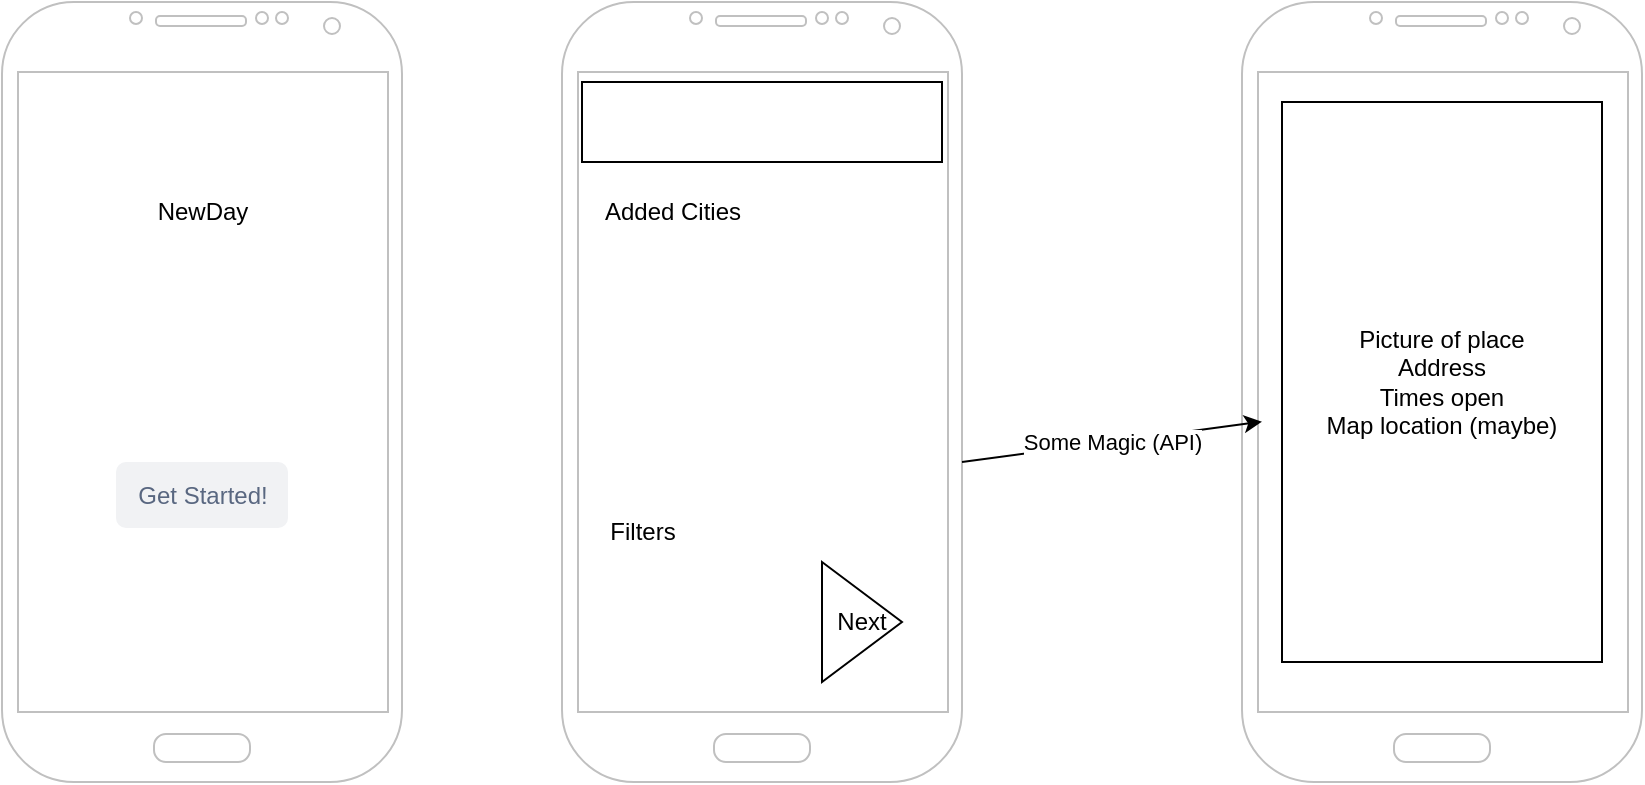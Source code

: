 <mxfile version="20.4.1" type="github"><diagram id="Ns5J5qgXs2gIwYrJhk0y" name="Page-1"><mxGraphModel dx="1422" dy="804" grid="1" gridSize="10" guides="1" tooltips="1" connect="1" arrows="1" fold="1" page="1" pageScale="1" pageWidth="850" pageHeight="1100" math="0" shadow="0"><root><mxCell id="0"/><mxCell id="1" parent="0"/><mxCell id="TOQ77jyswdBDKYGBXIiQ-6" value="" style="rounded=0;whiteSpace=wrap;html=1;" vertex="1" parent="1"><mxGeometry x="300" y="250" width="180" height="40" as="geometry"/></mxCell><mxCell id="TOQ77jyswdBDKYGBXIiQ-1" value="" style="verticalLabelPosition=bottom;verticalAlign=top;html=1;shadow=0;dashed=0;strokeWidth=1;shape=mxgraph.android.phone2;strokeColor=#c0c0c0;" vertex="1" parent="1"><mxGeometry x="10" y="210" width="200" height="390" as="geometry"/></mxCell><mxCell id="TOQ77jyswdBDKYGBXIiQ-2" value="NewDay" style="text;html=1;align=center;verticalAlign=middle;resizable=0;points=[];autosize=1;strokeColor=none;fillColor=none;" vertex="1" parent="1"><mxGeometry x="75" y="300" width="70" height="30" as="geometry"/></mxCell><mxCell id="TOQ77jyswdBDKYGBXIiQ-3" value="Get Started!" style="rounded=1;fillColor=#F1F2F4;strokeColor=none;html=1;fontColor=#596780;align=center;verticalAlign=middle;fontStyle=0;fontSize=12;sketch=0;" vertex="1" parent="1"><mxGeometry x="67" y="440" width="86" height="33" as="geometry"/></mxCell><mxCell id="TOQ77jyswdBDKYGBXIiQ-5" value="" style="verticalLabelPosition=bottom;verticalAlign=top;html=1;shadow=0;dashed=0;strokeWidth=1;shape=mxgraph.android.phone2;strokeColor=#c0c0c0;" vertex="1" parent="1"><mxGeometry x="290" y="210" width="200" height="390" as="geometry"/></mxCell><mxCell id="TOQ77jyswdBDKYGBXIiQ-8" value="" style="group" vertex="1" connectable="0" parent="1"><mxGeometry x="300" y="250" width="180" height="40" as="geometry"/></mxCell><mxCell id="TOQ77jyswdBDKYGBXIiQ-7" value="" style="shape=image;html=1;verticalAlign=top;verticalLabelPosition=bottom;labelBackgroundColor=#ffffff;imageAspect=0;aspect=fixed;image=https://cdn0.iconfinder.com/data/icons/phosphor-regular-vol-3/256/magnifying-glass-128.png" vertex="1" parent="TOQ77jyswdBDKYGBXIiQ-8"><mxGeometry x="145.714" width="34.286" height="34.286" as="geometry"/></mxCell><mxCell id="TOQ77jyswdBDKYGBXIiQ-9" value="Added Cities" style="text;html=1;align=center;verticalAlign=middle;resizable=0;points=[];autosize=1;strokeColor=none;fillColor=none;" vertex="1" parent="1"><mxGeometry x="300" y="300" width="90" height="30" as="geometry"/></mxCell><mxCell id="TOQ77jyswdBDKYGBXIiQ-10" value="Filters" style="text;html=1;align=center;verticalAlign=middle;resizable=0;points=[];autosize=1;strokeColor=none;fillColor=none;" vertex="1" parent="1"><mxGeometry x="300" y="460" width="60" height="30" as="geometry"/></mxCell><mxCell id="TOQ77jyswdBDKYGBXIiQ-11" value="" style="verticalLabelPosition=bottom;verticalAlign=top;html=1;shadow=0;dashed=0;strokeWidth=1;shape=mxgraph.android.phone2;strokeColor=#c0c0c0;" vertex="1" parent="1"><mxGeometry x="630" y="210" width="200" height="390" as="geometry"/></mxCell><mxCell id="TOQ77jyswdBDKYGBXIiQ-12" value="Picture of place&lt;br&gt;Address&lt;br&gt;Times open&lt;br&gt;Map location (maybe)" style="rounded=0;whiteSpace=wrap;html=1;" vertex="1" parent="1"><mxGeometry x="650" y="260" width="160" height="280" as="geometry"/></mxCell><mxCell id="TOQ77jyswdBDKYGBXIiQ-13" value="Next" style="triangle;whiteSpace=wrap;html=1;" vertex="1" parent="1"><mxGeometry x="420" y="490" width="40" height="60" as="geometry"/></mxCell><mxCell id="TOQ77jyswdBDKYGBXIiQ-14" value="Some Magic (API)" style="endArrow=classic;html=1;rounded=0;entryX=0.05;entryY=0.538;entryDx=0;entryDy=0;entryPerimeter=0;" edge="1" parent="1" target="TOQ77jyswdBDKYGBXIiQ-11"><mxGeometry width="50" height="50" relative="1" as="geometry"><mxPoint x="490" y="440" as="sourcePoint"/><mxPoint x="540" y="390" as="targetPoint"/></mxGeometry></mxCell></root></mxGraphModel></diagram></mxfile>